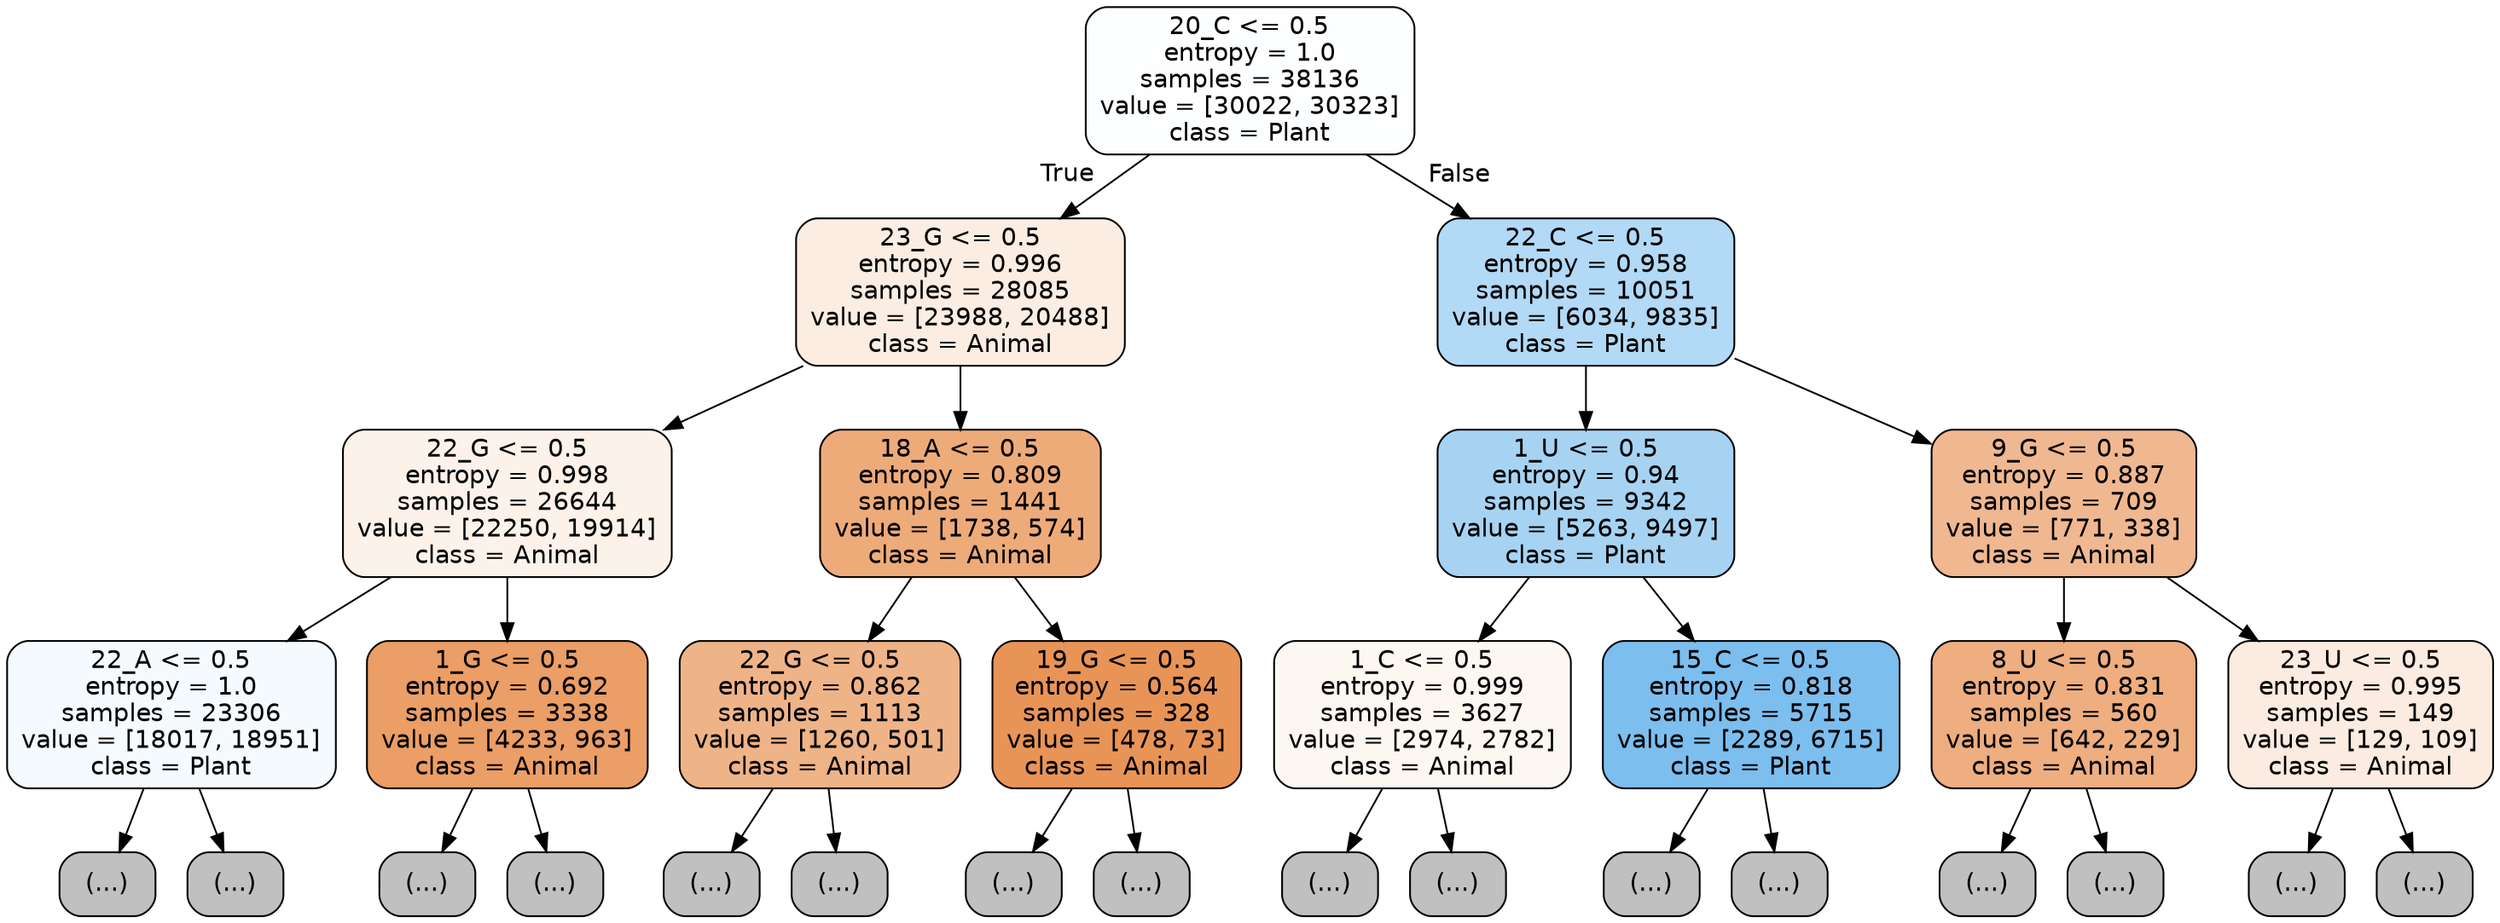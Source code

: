 digraph Tree {
node [shape=box, style="filled, rounded", color="black", fontname="helvetica"] ;
edge [fontname="helvetica"] ;
0 [label="20_C <= 0.5\nentropy = 1.0\nsamples = 38136\nvalue = [30022, 30323]\nclass = Plant", fillcolor="#fdfeff"] ;
1 [label="23_G <= 0.5\nentropy = 0.996\nsamples = 28085\nvalue = [23988, 20488]\nclass = Animal", fillcolor="#fbede2"] ;
0 -> 1 [labeldistance=2.5, labelangle=45, headlabel="True"] ;
2 [label="22_G <= 0.5\nentropy = 0.998\nsamples = 26644\nvalue = [22250, 19914]\nclass = Animal", fillcolor="#fcf2ea"] ;
1 -> 2 ;
3 [label="22_A <= 0.5\nentropy = 1.0\nsamples = 23306\nvalue = [18017, 18951]\nclass = Plant", fillcolor="#f5fafe"] ;
2 -> 3 ;
4 [label="(...)", fillcolor="#C0C0C0"] ;
3 -> 4 ;
9641 [label="(...)", fillcolor="#C0C0C0"] ;
3 -> 9641 ;
10976 [label="1_G <= 0.5\nentropy = 0.692\nsamples = 3338\nvalue = [4233, 963]\nclass = Animal", fillcolor="#eb9e66"] ;
2 -> 10976 ;
10977 [label="(...)", fillcolor="#C0C0C0"] ;
10976 -> 10977 ;
12026 [label="(...)", fillcolor="#C0C0C0"] ;
10976 -> 12026 ;
12209 [label="18_A <= 0.5\nentropy = 0.809\nsamples = 1441\nvalue = [1738, 574]\nclass = Animal", fillcolor="#eeab7a"] ;
1 -> 12209 ;
12210 [label="22_G <= 0.5\nentropy = 0.862\nsamples = 1113\nvalue = [1260, 501]\nclass = Animal", fillcolor="#efb388"] ;
12209 -> 12210 ;
12211 [label="(...)", fillcolor="#C0C0C0"] ;
12210 -> 12211 ;
12510 [label="(...)", fillcolor="#C0C0C0"] ;
12210 -> 12510 ;
12639 [label="19_G <= 0.5\nentropy = 0.564\nsamples = 328\nvalue = [478, 73]\nclass = Animal", fillcolor="#e99457"] ;
12209 -> 12639 ;
12640 [label="(...)", fillcolor="#C0C0C0"] ;
12639 -> 12640 ;
12735 [label="(...)", fillcolor="#C0C0C0"] ;
12639 -> 12735 ;
12756 [label="22_C <= 0.5\nentropy = 0.958\nsamples = 10051\nvalue = [6034, 9835]\nclass = Plant", fillcolor="#b2d9f5"] ;
0 -> 12756 [labeldistance=2.5, labelangle=-45, headlabel="False"] ;
12757 [label="1_U <= 0.5\nentropy = 0.94\nsamples = 9342\nvalue = [5263, 9497]\nclass = Plant", fillcolor="#a7d3f3"] ;
12756 -> 12757 ;
12758 [label="1_C <= 0.5\nentropy = 0.999\nsamples = 3627\nvalue = [2974, 2782]\nclass = Animal", fillcolor="#fdf7f2"] ;
12757 -> 12758 ;
12759 [label="(...)", fillcolor="#C0C0C0"] ;
12758 -> 12759 ;
14060 [label="(...)", fillcolor="#C0C0C0"] ;
12758 -> 14060 ;
14777 [label="15_C <= 0.5\nentropy = 0.818\nsamples = 5715\nvalue = [2289, 6715]\nclass = Plant", fillcolor="#7cbeee"] ;
12757 -> 14777 ;
14778 [label="(...)", fillcolor="#C0C0C0"] ;
14777 -> 14778 ;
15989 [label="(...)", fillcolor="#C0C0C0"] ;
14777 -> 15989 ;
16342 [label="9_G <= 0.5\nentropy = 0.887\nsamples = 709\nvalue = [771, 338]\nclass = Animal", fillcolor="#f0b890"] ;
12756 -> 16342 ;
16343 [label="8_U <= 0.5\nentropy = 0.831\nsamples = 560\nvalue = [642, 229]\nclass = Animal", fillcolor="#eeae80"] ;
16342 -> 16343 ;
16344 [label="(...)", fillcolor="#C0C0C0"] ;
16343 -> 16344 ;
16623 [label="(...)", fillcolor="#C0C0C0"] ;
16343 -> 16623 ;
16664 [label="23_U <= 0.5\nentropy = 0.995\nsamples = 149\nvalue = [129, 109]\nclass = Animal", fillcolor="#fbebe0"] ;
16342 -> 16664 ;
16665 [label="(...)", fillcolor="#C0C0C0"] ;
16664 -> 16665 ;
16738 [label="(...)", fillcolor="#C0C0C0"] ;
16664 -> 16738 ;
}